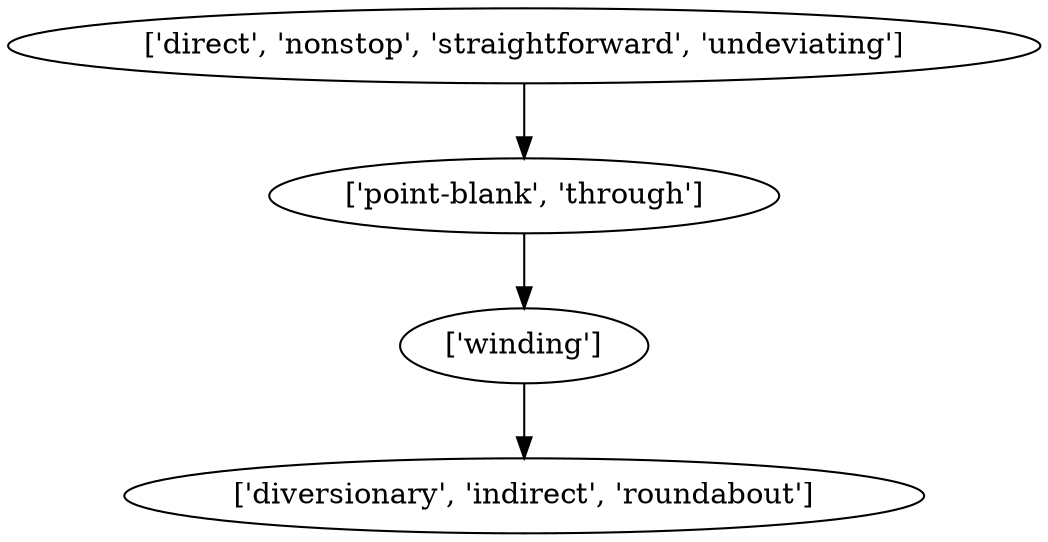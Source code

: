 strict digraph  {
	"['direct', 'nonstop', 'straightforward', 'undeviating']" -> "['point-blank', 'through']";
	"['point-blank', 'through']" -> "['winding']";
	"['winding']" -> "['diversionary', 'indirect', 'roundabout']";
}
